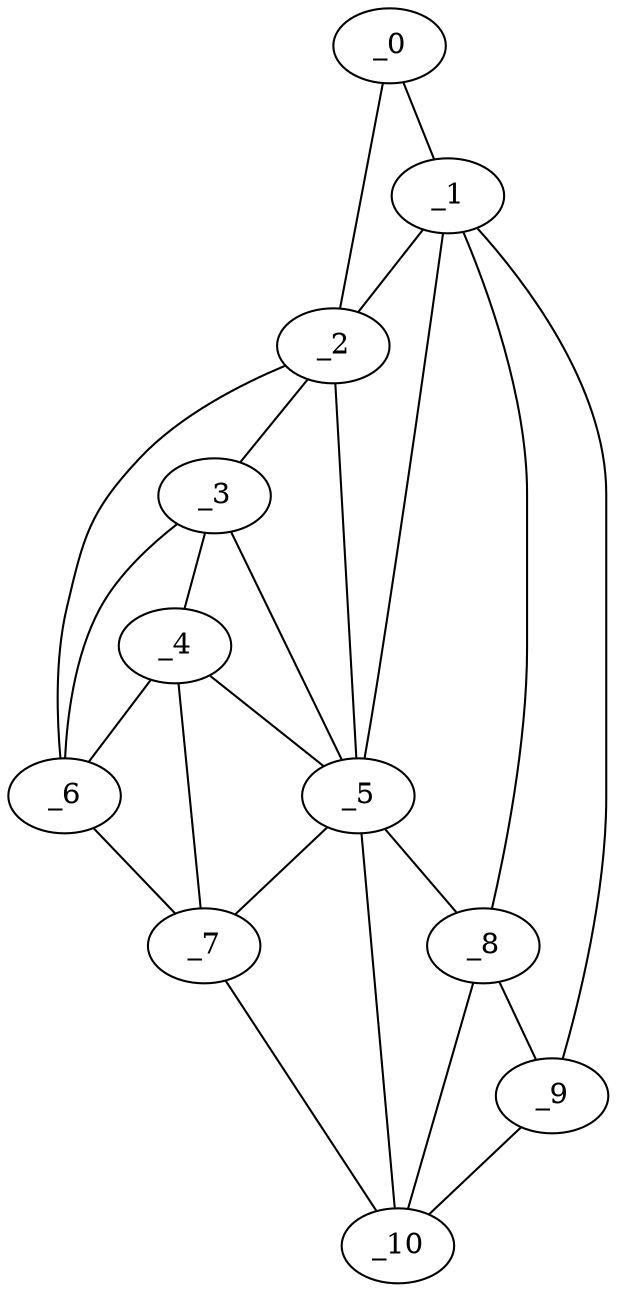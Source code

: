 graph "obj80__140.gxl" {
	_0	 [x=5,
		y=112];
	_1	 [x=32,
		y=124];
	_0 -- _1	 [valence=1];
	_2	 [x=52,
		y=44];
	_0 -- _2	 [valence=1];
	_1 -- _2	 [valence=2];
	_5	 [x=80,
		y=56];
	_1 -- _5	 [valence=1];
	_8	 [x=100,
		y=71];
	_1 -- _8	 [valence=2];
	_9	 [x=120,
		y=96];
	_1 -- _9	 [valence=1];
	_3	 [x=62,
		y=44];
	_2 -- _3	 [valence=2];
	_2 -- _5	 [valence=1];
	_6	 [x=92,
		y=4];
	_2 -- _6	 [valence=1];
	_4	 [x=72,
		y=48];
	_3 -- _4	 [valence=2];
	_3 -- _5	 [valence=1];
	_3 -- _6	 [valence=1];
	_4 -- _5	 [valence=2];
	_4 -- _6	 [valence=1];
	_7	 [x=98,
		y=6];
	_4 -- _7	 [valence=1];
	_5 -- _7	 [valence=2];
	_5 -- _8	 [valence=2];
	_10	 [x=126,
		y=25];
	_5 -- _10	 [valence=2];
	_6 -- _7	 [valence=1];
	_7 -- _10	 [valence=1];
	_8 -- _9	 [valence=1];
	_8 -- _10	 [valence=1];
	_9 -- _10	 [valence=1];
}
